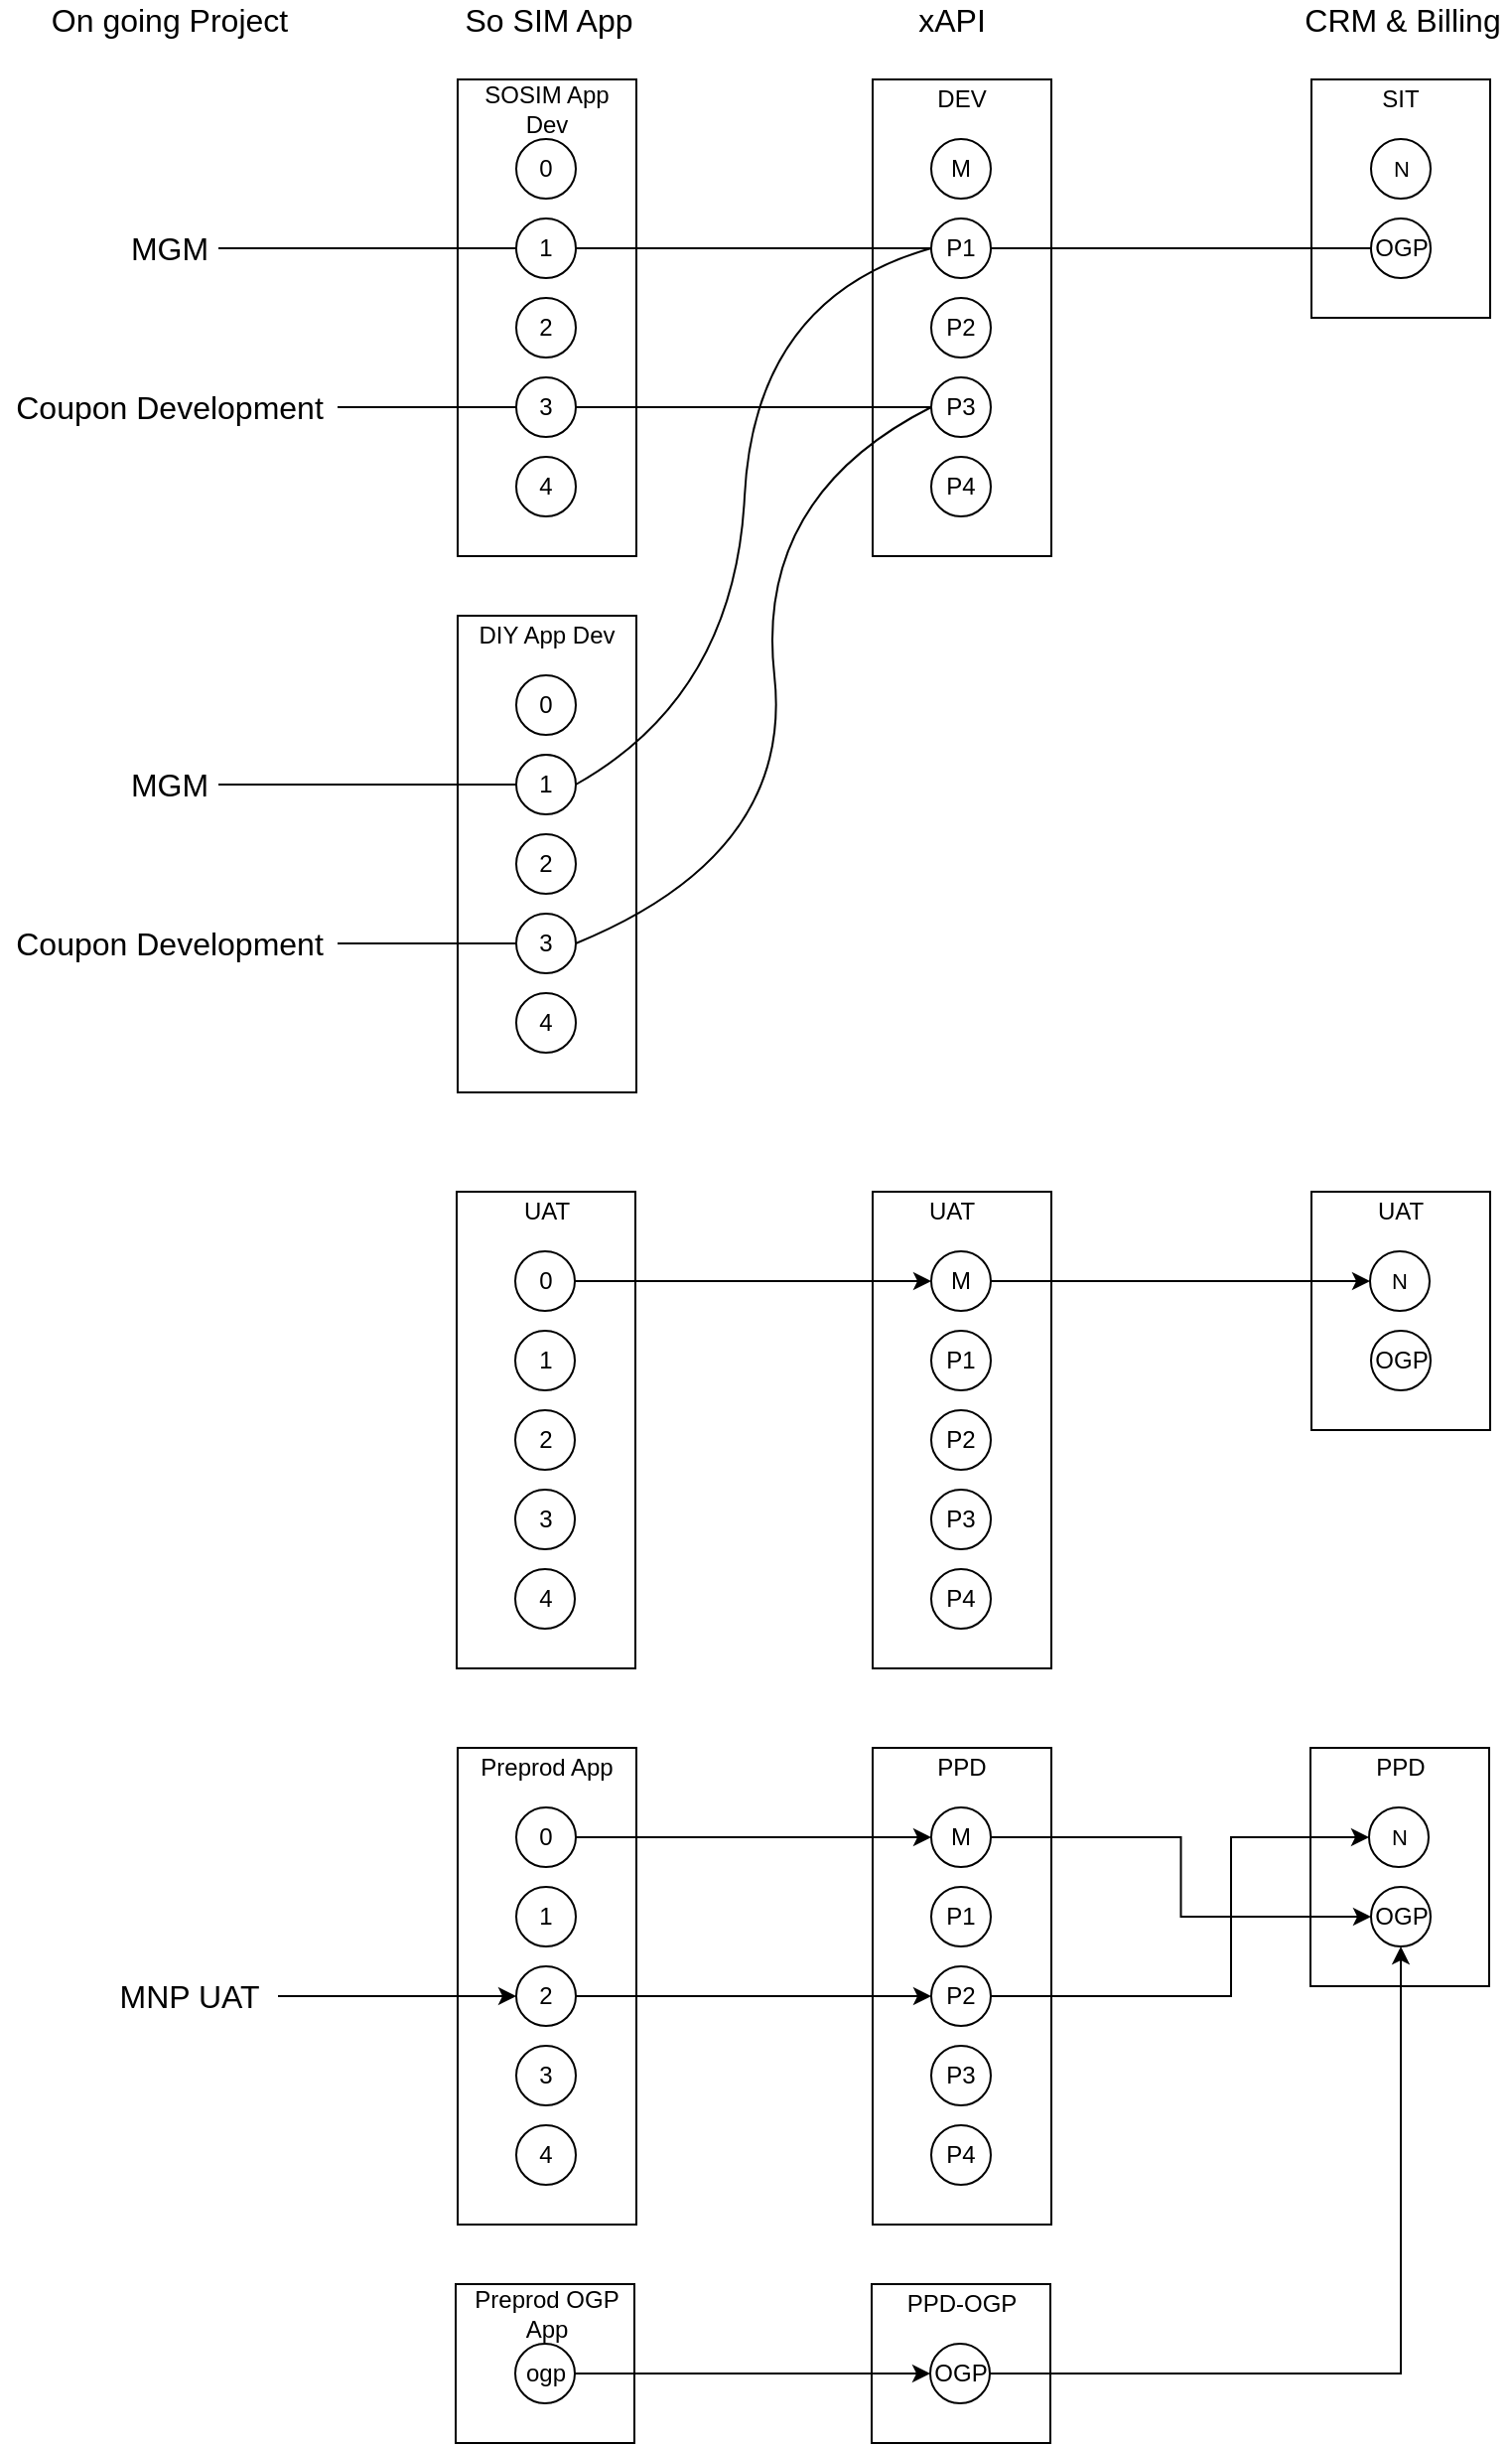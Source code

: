 <mxfile version="14.5.8" type="github">
  <diagram id="SGdaD_TXG3CUPc7qYm1k" name="Page-1">
    <mxGraphModel dx="1468" dy="769" grid="1" gridSize="10" guides="1" tooltips="1" connect="1" arrows="1" fold="1" page="1" pageScale="1" pageWidth="827" pageHeight="1169" math="0" shadow="0">
      <root>
        <mxCell id="0" />
        <mxCell id="1" parent="0" />
        <mxCell id="o-3EE55-kmr8AlU0Wy5A-6" value="So SIM App" style="text;html=1;align=center;verticalAlign=middle;resizable=0;points=[];autosize=1;strokeColor=none;fontSize=16;" vertex="1" parent="1">
          <mxGeometry x="255.5" y="40" width="100" height="20" as="geometry" />
        </mxCell>
        <mxCell id="o-3EE55-kmr8AlU0Wy5A-7" value="xAPI" style="text;html=1;align=center;verticalAlign=middle;resizable=0;points=[];autosize=1;strokeColor=none;fontSize=16;" vertex="1" parent="1">
          <mxGeometry x="484" y="40" width="50" height="20" as="geometry" />
        </mxCell>
        <mxCell id="o-3EE55-kmr8AlU0Wy5A-8" value="CRM &amp;amp; Billing" style="text;html=1;align=center;verticalAlign=middle;resizable=0;points=[];autosize=1;strokeColor=none;fontSize=16;" vertex="1" parent="1">
          <mxGeometry x="680.5" y="40" width="110" height="20" as="geometry" />
        </mxCell>
        <mxCell id="o-3EE55-kmr8AlU0Wy5A-18" value="" style="rounded=0;whiteSpace=wrap;html=1;gradientColor=none;" vertex="1" parent="1">
          <mxGeometry x="469.5" y="640" width="90" height="240" as="geometry" />
        </mxCell>
        <mxCell id="o-3EE55-kmr8AlU0Wy5A-19" value="M" style="ellipse;whiteSpace=wrap;html=1;aspect=fixed;gradientColor=none;" vertex="1" parent="1">
          <mxGeometry x="499" y="670" width="30" height="30" as="geometry" />
        </mxCell>
        <mxCell id="o-3EE55-kmr8AlU0Wy5A-20" value="P1" style="ellipse;whiteSpace=wrap;html=1;aspect=fixed;gradientColor=none;" vertex="1" parent="1">
          <mxGeometry x="499" y="710" width="30" height="30" as="geometry" />
        </mxCell>
        <mxCell id="o-3EE55-kmr8AlU0Wy5A-21" value="P2" style="ellipse;whiteSpace=wrap;html=1;aspect=fixed;gradientColor=none;" vertex="1" parent="1">
          <mxGeometry x="499" y="750" width="30" height="30" as="geometry" />
        </mxCell>
        <mxCell id="o-3EE55-kmr8AlU0Wy5A-22" value="P3" style="ellipse;whiteSpace=wrap;html=1;aspect=fixed;gradientColor=none;" vertex="1" parent="1">
          <mxGeometry x="499" y="790" width="30" height="30" as="geometry" />
        </mxCell>
        <mxCell id="o-3EE55-kmr8AlU0Wy5A-23" value="P4" style="ellipse;whiteSpace=wrap;html=1;aspect=fixed;gradientColor=none;" vertex="1" parent="1">
          <mxGeometry x="499" y="830" width="30" height="30" as="geometry" />
        </mxCell>
        <mxCell id="o-3EE55-kmr8AlU0Wy5A-38" value="UAT" style="text;html=1;align=center;verticalAlign=middle;resizable=0;points=[];autosize=1;strokeColor=none;" vertex="1" parent="1">
          <mxGeometry x="489" y="640" width="40" height="20" as="geometry" />
        </mxCell>
        <mxCell id="o-3EE55-kmr8AlU0Wy5A-39" value="" style="rounded=0;whiteSpace=wrap;html=1;gradientColor=none;" vertex="1" parent="1">
          <mxGeometry x="469.5" y="80" width="90" height="240" as="geometry" />
        </mxCell>
        <mxCell id="o-3EE55-kmr8AlU0Wy5A-46" value="" style="rounded=0;whiteSpace=wrap;html=1;gradientColor=none;" vertex="1" parent="1">
          <mxGeometry x="469.5" y="920" width="90" height="240" as="geometry" />
        </mxCell>
        <mxCell id="o-3EE55-kmr8AlU0Wy5A-47" value="M" style="ellipse;whiteSpace=wrap;html=1;aspect=fixed;gradientColor=none;" vertex="1" parent="1">
          <mxGeometry x="499" y="950" width="30" height="30" as="geometry" />
        </mxCell>
        <mxCell id="o-3EE55-kmr8AlU0Wy5A-48" value="P1" style="ellipse;whiteSpace=wrap;html=1;aspect=fixed;gradientColor=none;" vertex="1" parent="1">
          <mxGeometry x="499" y="990" width="30" height="30" as="geometry" />
        </mxCell>
        <mxCell id="o-3EE55-kmr8AlU0Wy5A-49" value="P2" style="ellipse;whiteSpace=wrap;html=1;aspect=fixed;gradientColor=none;" vertex="1" parent="1">
          <mxGeometry x="499" y="1030" width="30" height="30" as="geometry" />
        </mxCell>
        <mxCell id="o-3EE55-kmr8AlU0Wy5A-50" value="P3" style="ellipse;whiteSpace=wrap;html=1;aspect=fixed;gradientColor=none;" vertex="1" parent="1">
          <mxGeometry x="499" y="1070" width="30" height="30" as="geometry" />
        </mxCell>
        <mxCell id="o-3EE55-kmr8AlU0Wy5A-51" value="P4" style="ellipse;whiteSpace=wrap;html=1;aspect=fixed;gradientColor=none;" vertex="1" parent="1">
          <mxGeometry x="499" y="1110" width="30" height="30" as="geometry" />
        </mxCell>
        <mxCell id="o-3EE55-kmr8AlU0Wy5A-52" value="PPD" style="text;html=1;align=center;verticalAlign=middle;resizable=0;points=[];autosize=1;strokeColor=none;" vertex="1" parent="1">
          <mxGeometry x="494" y="920" width="40" height="20" as="geometry" />
        </mxCell>
        <mxCell id="o-3EE55-kmr8AlU0Wy5A-88" value="" style="rounded=0;whiteSpace=wrap;html=1;gradientColor=none;" vertex="1" parent="1">
          <mxGeometry x="260.5" y="80" width="90" height="240" as="geometry" />
        </mxCell>
        <mxCell id="o-3EE55-kmr8AlU0Wy5A-102" value="" style="rounded=0;whiteSpace=wrap;html=1;gradientColor=none;" vertex="1" parent="1">
          <mxGeometry x="260" y="640" width="90" height="240" as="geometry" />
        </mxCell>
        <mxCell id="o-3EE55-kmr8AlU0Wy5A-136" style="edgeStyle=orthogonalEdgeStyle;rounded=0;orthogonalLoop=1;jettySize=auto;html=1;fontSize=12;" edge="1" parent="1" source="o-3EE55-kmr8AlU0Wy5A-103" target="o-3EE55-kmr8AlU0Wy5A-19">
          <mxGeometry relative="1" as="geometry" />
        </mxCell>
        <mxCell id="o-3EE55-kmr8AlU0Wy5A-103" value="0" style="ellipse;whiteSpace=wrap;html=1;aspect=fixed;gradientColor=none;" vertex="1" parent="1">
          <mxGeometry x="289.5" y="670" width="30" height="30" as="geometry" />
        </mxCell>
        <mxCell id="o-3EE55-kmr8AlU0Wy5A-104" value="1" style="ellipse;whiteSpace=wrap;html=1;aspect=fixed;gradientColor=none;" vertex="1" parent="1">
          <mxGeometry x="289.5" y="710" width="30" height="30" as="geometry" />
        </mxCell>
        <mxCell id="o-3EE55-kmr8AlU0Wy5A-105" value="2" style="ellipse;whiteSpace=wrap;html=1;aspect=fixed;gradientColor=none;" vertex="1" parent="1">
          <mxGeometry x="289.5" y="750" width="30" height="30" as="geometry" />
        </mxCell>
        <mxCell id="o-3EE55-kmr8AlU0Wy5A-106" value="3" style="ellipse;whiteSpace=wrap;html=1;aspect=fixed;gradientColor=none;" vertex="1" parent="1">
          <mxGeometry x="289.5" y="790" width="30" height="30" as="geometry" />
        </mxCell>
        <mxCell id="o-3EE55-kmr8AlU0Wy5A-107" value="4" style="ellipse;whiteSpace=wrap;html=1;aspect=fixed;gradientColor=none;" vertex="1" parent="1">
          <mxGeometry x="289.5" y="830" width="30" height="30" as="geometry" />
        </mxCell>
        <mxCell id="o-3EE55-kmr8AlU0Wy5A-108" value="UAT" style="text;html=1;align=center;verticalAlign=middle;resizable=0;points=[];autosize=1;strokeColor=none;" vertex="1" parent="1">
          <mxGeometry x="284.5" y="640" width="40" height="20" as="geometry" />
        </mxCell>
        <mxCell id="o-3EE55-kmr8AlU0Wy5A-109" value="" style="rounded=0;whiteSpace=wrap;html=1;gradientColor=none;" vertex="1" parent="1">
          <mxGeometry x="260.5" y="920" width="90" height="240" as="geometry" />
        </mxCell>
        <mxCell id="o-3EE55-kmr8AlU0Wy5A-138" style="edgeStyle=orthogonalEdgeStyle;rounded=0;orthogonalLoop=1;jettySize=auto;html=1;fontSize=12;" edge="1" parent="1" source="o-3EE55-kmr8AlU0Wy5A-110" target="o-3EE55-kmr8AlU0Wy5A-47">
          <mxGeometry relative="1" as="geometry" />
        </mxCell>
        <mxCell id="o-3EE55-kmr8AlU0Wy5A-110" value="0" style="ellipse;whiteSpace=wrap;html=1;aspect=fixed;gradientColor=none;" vertex="1" parent="1">
          <mxGeometry x="290" y="950" width="30" height="30" as="geometry" />
        </mxCell>
        <mxCell id="o-3EE55-kmr8AlU0Wy5A-111" value="1" style="ellipse;whiteSpace=wrap;html=1;aspect=fixed;gradientColor=none;" vertex="1" parent="1">
          <mxGeometry x="290" y="990" width="30" height="30" as="geometry" />
        </mxCell>
        <mxCell id="o-3EE55-kmr8AlU0Wy5A-146" style="edgeStyle=orthogonalEdgeStyle;rounded=0;orthogonalLoop=1;jettySize=auto;html=1;fontSize=16;" edge="1" parent="1" source="o-3EE55-kmr8AlU0Wy5A-112" target="o-3EE55-kmr8AlU0Wy5A-49">
          <mxGeometry relative="1" as="geometry" />
        </mxCell>
        <mxCell id="o-3EE55-kmr8AlU0Wy5A-112" value="2" style="ellipse;whiteSpace=wrap;html=1;aspect=fixed;gradientColor=none;" vertex="1" parent="1">
          <mxGeometry x="290" y="1030" width="30" height="30" as="geometry" />
        </mxCell>
        <mxCell id="o-3EE55-kmr8AlU0Wy5A-113" value="3" style="ellipse;whiteSpace=wrap;html=1;aspect=fixed;gradientColor=none;" vertex="1" parent="1">
          <mxGeometry x="290" y="1070" width="30" height="30" as="geometry" />
        </mxCell>
        <mxCell id="o-3EE55-kmr8AlU0Wy5A-114" value="4" style="ellipse;whiteSpace=wrap;html=1;aspect=fixed;gradientColor=none;" vertex="1" parent="1">
          <mxGeometry x="290" y="1110" width="30" height="30" as="geometry" />
        </mxCell>
        <mxCell id="o-3EE55-kmr8AlU0Wy5A-115" value="Preprod App" style="text;html=1;align=center;verticalAlign=middle;resizable=0;points=[];autosize=1;strokeColor=none;" vertex="1" parent="1">
          <mxGeometry x="265" y="920" width="80" height="20" as="geometry" />
        </mxCell>
        <mxCell id="o-3EE55-kmr8AlU0Wy5A-116" value="" style="rounded=0;whiteSpace=wrap;html=1;gradientColor=none;" vertex="1" parent="1">
          <mxGeometry x="690.5" y="80" width="90" height="120" as="geometry" />
        </mxCell>
        <mxCell id="o-3EE55-kmr8AlU0Wy5A-124" value="" style="rounded=0;whiteSpace=wrap;html=1;gradientColor=none;" vertex="1" parent="1">
          <mxGeometry x="690.5" y="640" width="90" height="120" as="geometry" />
        </mxCell>
        <mxCell id="o-3EE55-kmr8AlU0Wy5A-125" value="OGP" style="ellipse;whiteSpace=wrap;html=1;aspect=fixed;gradientColor=none;" vertex="1" parent="1">
          <mxGeometry x="720.5" y="710" width="30" height="30" as="geometry" />
        </mxCell>
        <mxCell id="o-3EE55-kmr8AlU0Wy5A-126" value="&lt;font style=&quot;font-size: 11px&quot;&gt;N&lt;/font&gt;" style="ellipse;whiteSpace=wrap;html=1;aspect=fixed;gradientColor=none;fontSize=12;" vertex="1" parent="1">
          <mxGeometry x="720" y="670" width="30" height="30" as="geometry" />
        </mxCell>
        <mxCell id="o-3EE55-kmr8AlU0Wy5A-127" value="UAT" style="text;html=1;align=center;verticalAlign=middle;resizable=0;points=[];autosize=1;strokeColor=none;" vertex="1" parent="1">
          <mxGeometry x="715" y="640" width="40" height="20" as="geometry" />
        </mxCell>
        <mxCell id="o-3EE55-kmr8AlU0Wy5A-128" value="" style="rounded=0;whiteSpace=wrap;html=1;gradientColor=none;" vertex="1" parent="1">
          <mxGeometry x="690" y="920" width="90" height="120" as="geometry" />
        </mxCell>
        <mxCell id="o-3EE55-kmr8AlU0Wy5A-129" value="OGP" style="ellipse;whiteSpace=wrap;html=1;aspect=fixed;gradientColor=none;" vertex="1" parent="1">
          <mxGeometry x="720.5" y="990" width="30" height="30" as="geometry" />
        </mxCell>
        <mxCell id="o-3EE55-kmr8AlU0Wy5A-130" value="&lt;font style=&quot;font-size: 11px&quot;&gt;N&lt;/font&gt;" style="ellipse;whiteSpace=wrap;html=1;aspect=fixed;gradientColor=none;fontSize=12;" vertex="1" parent="1">
          <mxGeometry x="719.5" y="950" width="30" height="30" as="geometry" />
        </mxCell>
        <mxCell id="o-3EE55-kmr8AlU0Wy5A-131" value="PPD" style="text;html=1;align=center;verticalAlign=middle;resizable=0;points=[];autosize=1;strokeColor=none;" vertex="1" parent="1">
          <mxGeometry x="714.5" y="920" width="40" height="20" as="geometry" />
        </mxCell>
        <mxCell id="o-3EE55-kmr8AlU0Wy5A-40" value="M" style="ellipse;whiteSpace=wrap;html=1;aspect=fixed;fillColor=none;gradientColor=none;" vertex="1" parent="1">
          <mxGeometry x="499" y="110" width="30" height="30" as="geometry" />
        </mxCell>
        <mxCell id="o-3EE55-kmr8AlU0Wy5A-197" style="edgeStyle=orthogonalEdgeStyle;rounded=0;orthogonalLoop=1;jettySize=auto;html=1;entryX=0;entryY=0.5;entryDx=0;entryDy=0;endArrow=none;endFill=0;strokeColor=#000000;fontSize=16;" edge="1" parent="1" source="o-3EE55-kmr8AlU0Wy5A-41" target="o-3EE55-kmr8AlU0Wy5A-117">
          <mxGeometry relative="1" as="geometry" />
        </mxCell>
        <mxCell id="o-3EE55-kmr8AlU0Wy5A-41" value="P1" style="ellipse;whiteSpace=wrap;html=1;aspect=fixed;fillColor=none;gradientColor=none;" vertex="1" parent="1">
          <mxGeometry x="499" y="150" width="30" height="30" as="geometry" />
        </mxCell>
        <mxCell id="o-3EE55-kmr8AlU0Wy5A-42" value="P2" style="ellipse;whiteSpace=wrap;html=1;aspect=fixed;fillColor=none;gradientColor=none;" vertex="1" parent="1">
          <mxGeometry x="499" y="190" width="30" height="30" as="geometry" />
        </mxCell>
        <mxCell id="o-3EE55-kmr8AlU0Wy5A-43" value="P3" style="ellipse;whiteSpace=wrap;html=1;aspect=fixed;fillColor=none;gradientColor=none;" vertex="1" parent="1">
          <mxGeometry x="499" y="230" width="30" height="30" as="geometry" />
        </mxCell>
        <mxCell id="o-3EE55-kmr8AlU0Wy5A-44" value="P4" style="ellipse;whiteSpace=wrap;html=1;aspect=fixed;fillColor=none;gradientColor=none;" vertex="1" parent="1">
          <mxGeometry x="499" y="270" width="30" height="30" as="geometry" />
        </mxCell>
        <mxCell id="o-3EE55-kmr8AlU0Wy5A-89" value="0" style="ellipse;whiteSpace=wrap;html=1;aspect=fixed;gradientColor=none;" vertex="1" parent="1">
          <mxGeometry x="290" y="110" width="30" height="30" as="geometry" />
        </mxCell>
        <mxCell id="o-3EE55-kmr8AlU0Wy5A-195" style="edgeStyle=orthogonalEdgeStyle;rounded=0;orthogonalLoop=1;jettySize=auto;html=1;endArrow=none;endFill=0;strokeColor=#000000;fontSize=16;" edge="1" parent="1" source="o-3EE55-kmr8AlU0Wy5A-90" target="o-3EE55-kmr8AlU0Wy5A-41">
          <mxGeometry relative="1" as="geometry" />
        </mxCell>
        <mxCell id="o-3EE55-kmr8AlU0Wy5A-90" value="1" style="ellipse;whiteSpace=wrap;html=1;aspect=fixed;fillColor=none;gradientColor=none;" vertex="1" parent="1">
          <mxGeometry x="290" y="150" width="30" height="30" as="geometry" />
        </mxCell>
        <mxCell id="o-3EE55-kmr8AlU0Wy5A-91" value="2" style="ellipse;whiteSpace=wrap;html=1;aspect=fixed;fillColor=none;gradientColor=none;" vertex="1" parent="1">
          <mxGeometry x="290" y="190" width="30" height="30" as="geometry" />
        </mxCell>
        <mxCell id="o-3EE55-kmr8AlU0Wy5A-191" style="edgeStyle=orthogonalEdgeStyle;rounded=0;orthogonalLoop=1;jettySize=auto;html=1;entryX=0;entryY=0.5;entryDx=0;entryDy=0;strokeColor=#000000;fontSize=16;endArrow=none;endFill=0;" edge="1" parent="1" source="o-3EE55-kmr8AlU0Wy5A-92" target="o-3EE55-kmr8AlU0Wy5A-43">
          <mxGeometry relative="1" as="geometry" />
        </mxCell>
        <mxCell id="o-3EE55-kmr8AlU0Wy5A-92" value="3" style="ellipse;whiteSpace=wrap;html=1;aspect=fixed;fillColor=none;gradientColor=none;" vertex="1" parent="1">
          <mxGeometry x="290" y="230" width="30" height="30" as="geometry" />
        </mxCell>
        <mxCell id="o-3EE55-kmr8AlU0Wy5A-93" value="4" style="ellipse;whiteSpace=wrap;html=1;aspect=fixed;fillColor=none;gradientColor=none;" vertex="1" parent="1">
          <mxGeometry x="290" y="270" width="30" height="30" as="geometry" />
        </mxCell>
        <mxCell id="o-3EE55-kmr8AlU0Wy5A-117" value="OGP" style="ellipse;whiteSpace=wrap;html=1;aspect=fixed;fillColor=none;gradientColor=none;" vertex="1" parent="1">
          <mxGeometry x="720.5" y="150" width="30" height="30" as="geometry" />
        </mxCell>
        <mxCell id="o-3EE55-kmr8AlU0Wy5A-121" value="&lt;font style=&quot;font-size: 11px&quot;&gt;N&lt;/font&gt;" style="ellipse;whiteSpace=wrap;html=1;aspect=fixed;fillColor=none;gradientColor=none;fontSize=12;" vertex="1" parent="1">
          <mxGeometry x="720.5" y="110" width="30" height="30" as="geometry" />
        </mxCell>
        <mxCell id="o-3EE55-kmr8AlU0Wy5A-45" value="DEV" style="text;html=1;align=center;verticalAlign=middle;resizable=0;points=[];autosize=1;strokeColor=none;" vertex="1" parent="1">
          <mxGeometry x="494" y="80" width="40" height="20" as="geometry" />
        </mxCell>
        <mxCell id="o-3EE55-kmr8AlU0Wy5A-94" value="SOSIM App&lt;br&gt;Dev" style="text;html=1;align=center;verticalAlign=middle;resizable=0;points=[];autosize=1;strokeColor=none;" vertex="1" parent="1">
          <mxGeometry x="264.5" y="80" width="80" height="30" as="geometry" />
        </mxCell>
        <mxCell id="o-3EE55-kmr8AlU0Wy5A-122" value="SIT" style="text;html=1;align=center;verticalAlign=middle;resizable=0;points=[];autosize=1;strokeColor=none;" vertex="1" parent="1">
          <mxGeometry x="720" y="80" width="30" height="20" as="geometry" />
        </mxCell>
        <mxCell id="o-3EE55-kmr8AlU0Wy5A-137" style="edgeStyle=orthogonalEdgeStyle;rounded=0;orthogonalLoop=1;jettySize=auto;html=1;fontSize=12;" edge="1" parent="1" source="o-3EE55-kmr8AlU0Wy5A-19" target="o-3EE55-kmr8AlU0Wy5A-126">
          <mxGeometry relative="1" as="geometry" />
        </mxCell>
        <mxCell id="o-3EE55-kmr8AlU0Wy5A-139" style="edgeStyle=orthogonalEdgeStyle;rounded=0;orthogonalLoop=1;jettySize=auto;html=1;entryX=0;entryY=0.5;entryDx=0;entryDy=0;fontSize=12;" edge="1" parent="1" source="o-3EE55-kmr8AlU0Wy5A-47" target="o-3EE55-kmr8AlU0Wy5A-129">
          <mxGeometry relative="1" as="geometry" />
        </mxCell>
        <mxCell id="o-3EE55-kmr8AlU0Wy5A-145" value="On going Project" style="text;html=1;align=center;verticalAlign=middle;resizable=0;points=[];autosize=1;strokeColor=none;fontSize=16;" vertex="1" parent="1">
          <mxGeometry x="50" y="40" width="130" height="20" as="geometry" />
        </mxCell>
        <mxCell id="o-3EE55-kmr8AlU0Wy5A-148" style="edgeStyle=orthogonalEdgeStyle;rounded=0;orthogonalLoop=1;jettySize=auto;html=1;entryX=0;entryY=0.5;entryDx=0;entryDy=0;fontSize=16;" edge="1" parent="1" source="o-3EE55-kmr8AlU0Wy5A-147" target="o-3EE55-kmr8AlU0Wy5A-112">
          <mxGeometry relative="1" as="geometry" />
        </mxCell>
        <mxCell id="o-3EE55-kmr8AlU0Wy5A-147" value="MNP UAT" style="text;html=1;align=center;verticalAlign=middle;resizable=0;points=[];autosize=1;strokeColor=none;fontSize=16;" vertex="1" parent="1">
          <mxGeometry x="80" y="1035" width="90" height="20" as="geometry" />
        </mxCell>
        <mxCell id="o-3EE55-kmr8AlU0Wy5A-156" style="edgeStyle=orthogonalEdgeStyle;rounded=0;orthogonalLoop=1;jettySize=auto;html=1;fontSize=16;endArrow=none;endFill=0;" edge="1" parent="1" source="o-3EE55-kmr8AlU0Wy5A-155" target="o-3EE55-kmr8AlU0Wy5A-92">
          <mxGeometry relative="1" as="geometry" />
        </mxCell>
        <mxCell id="o-3EE55-kmr8AlU0Wy5A-155" value="Coupon Development" style="text;html=1;align=center;verticalAlign=middle;resizable=0;points=[];autosize=1;strokeColor=none;fontSize=16;" vertex="1" parent="1">
          <mxGeometry x="30" y="235" width="170" height="20" as="geometry" />
        </mxCell>
        <mxCell id="o-3EE55-kmr8AlU0Wy5A-158" style="edgeStyle=orthogonalEdgeStyle;rounded=0;orthogonalLoop=1;jettySize=auto;html=1;fontSize=16;endArrow=none;endFill=0;" edge="1" parent="1" source="o-3EE55-kmr8AlU0Wy5A-157" target="o-3EE55-kmr8AlU0Wy5A-90">
          <mxGeometry relative="1" as="geometry" />
        </mxCell>
        <mxCell id="o-3EE55-kmr8AlU0Wy5A-157" value="MGM" style="text;html=1;align=center;verticalAlign=middle;resizable=0;points=[];autosize=1;strokeColor=none;fontSize=16;" vertex="1" parent="1">
          <mxGeometry x="90" y="155" width="50" height="20" as="geometry" />
        </mxCell>
        <mxCell id="o-3EE55-kmr8AlU0Wy5A-161" value="" style="rounded=0;whiteSpace=wrap;html=1;gradientColor=none;" vertex="1" parent="1">
          <mxGeometry x="259.5" y="1190" width="90" height="80" as="geometry" />
        </mxCell>
        <mxCell id="o-3EE55-kmr8AlU0Wy5A-162" value="ogp" style="ellipse;whiteSpace=wrap;html=1;aspect=fixed;gradientColor=none;" vertex="1" parent="1">
          <mxGeometry x="289.5" y="1220" width="30" height="30" as="geometry" />
        </mxCell>
        <mxCell id="o-3EE55-kmr8AlU0Wy5A-167" value="Preprod OGP &lt;br&gt;App" style="text;html=1;align=center;verticalAlign=middle;resizable=0;points=[];autosize=1;strokeColor=none;" vertex="1" parent="1">
          <mxGeometry x="259.5" y="1190" width="90" height="30" as="geometry" />
        </mxCell>
        <mxCell id="o-3EE55-kmr8AlU0Wy5A-168" value="" style="rounded=0;whiteSpace=wrap;html=1;gradientColor=none;" vertex="1" parent="1">
          <mxGeometry x="469" y="1190" width="90" height="80" as="geometry" />
        </mxCell>
        <mxCell id="o-3EE55-kmr8AlU0Wy5A-172" style="edgeStyle=orthogonalEdgeStyle;rounded=0;orthogonalLoop=1;jettySize=auto;html=1;fontSize=16;entryX=0.5;entryY=1;entryDx=0;entryDy=0;" edge="1" parent="1" source="o-3EE55-kmr8AlU0Wy5A-169" target="o-3EE55-kmr8AlU0Wy5A-129">
          <mxGeometry relative="1" as="geometry">
            <mxPoint x="700" y="1180.0" as="targetPoint" />
          </mxGeometry>
        </mxCell>
        <mxCell id="o-3EE55-kmr8AlU0Wy5A-169" value="OGP" style="ellipse;whiteSpace=wrap;html=1;aspect=fixed;gradientColor=none;" vertex="1" parent="1">
          <mxGeometry x="498.5" y="1220" width="30" height="30" as="geometry" />
        </mxCell>
        <mxCell id="o-3EE55-kmr8AlU0Wy5A-170" value="PPD-OGP" style="text;html=1;align=center;verticalAlign=middle;resizable=0;points=[];autosize=1;strokeColor=none;" vertex="1" parent="1">
          <mxGeometry x="478.5" y="1190" width="70" height="20" as="geometry" />
        </mxCell>
        <mxCell id="o-3EE55-kmr8AlU0Wy5A-171" style="edgeStyle=orthogonalEdgeStyle;rounded=0;orthogonalLoop=1;jettySize=auto;html=1;fontSize=16;exitX=1;exitY=0.5;exitDx=0;exitDy=0;" edge="1" parent="1" source="o-3EE55-kmr8AlU0Wy5A-162" target="o-3EE55-kmr8AlU0Wy5A-169">
          <mxGeometry relative="1" as="geometry" />
        </mxCell>
        <mxCell id="o-3EE55-kmr8AlU0Wy5A-149" style="edgeStyle=orthogonalEdgeStyle;rounded=0;orthogonalLoop=1;jettySize=auto;html=1;entryX=0;entryY=0.5;entryDx=0;entryDy=0;fontSize=16;" edge="1" parent="1" source="o-3EE55-kmr8AlU0Wy5A-49" target="o-3EE55-kmr8AlU0Wy5A-130">
          <mxGeometry relative="1" as="geometry">
            <Array as="points">
              <mxPoint x="650" y="1045" />
              <mxPoint x="650" y="965" />
            </Array>
          </mxGeometry>
        </mxCell>
        <mxCell id="o-3EE55-kmr8AlU0Wy5A-173" value="" style="rounded=0;whiteSpace=wrap;html=1;gradientColor=none;" vertex="1" parent="1">
          <mxGeometry x="260.5" y="350" width="90" height="240" as="geometry" />
        </mxCell>
        <mxCell id="o-3EE55-kmr8AlU0Wy5A-174" value="0" style="ellipse;whiteSpace=wrap;html=1;aspect=fixed;gradientColor=none;" vertex="1" parent="1">
          <mxGeometry x="290" y="380" width="30" height="30" as="geometry" />
        </mxCell>
        <mxCell id="o-3EE55-kmr8AlU0Wy5A-175" value="1" style="ellipse;whiteSpace=wrap;html=1;aspect=fixed;fillColor=none;gradientColor=none;" vertex="1" parent="1">
          <mxGeometry x="290" y="420" width="30" height="30" as="geometry" />
        </mxCell>
        <mxCell id="o-3EE55-kmr8AlU0Wy5A-176" value="2" style="ellipse;whiteSpace=wrap;html=1;aspect=fixed;fillColor=none;gradientColor=none;" vertex="1" parent="1">
          <mxGeometry x="290" y="460" width="30" height="30" as="geometry" />
        </mxCell>
        <mxCell id="o-3EE55-kmr8AlU0Wy5A-177" value="3" style="ellipse;whiteSpace=wrap;html=1;aspect=fixed;fillColor=none;gradientColor=none;" vertex="1" parent="1">
          <mxGeometry x="290" y="500" width="30" height="30" as="geometry" />
        </mxCell>
        <mxCell id="o-3EE55-kmr8AlU0Wy5A-178" value="4" style="ellipse;whiteSpace=wrap;html=1;aspect=fixed;fillColor=none;gradientColor=none;" vertex="1" parent="1">
          <mxGeometry x="290" y="540" width="30" height="30" as="geometry" />
        </mxCell>
        <mxCell id="o-3EE55-kmr8AlU0Wy5A-179" value="DIY App Dev" style="text;html=1;align=center;verticalAlign=middle;resizable=0;points=[];autosize=1;strokeColor=none;" vertex="1" parent="1">
          <mxGeometry x="264.5" y="350" width="80" height="20" as="geometry" />
        </mxCell>
        <mxCell id="o-3EE55-kmr8AlU0Wy5A-180" style="edgeStyle=orthogonalEdgeStyle;rounded=0;orthogonalLoop=1;jettySize=auto;html=1;fontSize=16;endArrow=none;endFill=0;" edge="1" parent="1" source="o-3EE55-kmr8AlU0Wy5A-181" target="o-3EE55-kmr8AlU0Wy5A-177">
          <mxGeometry relative="1" as="geometry" />
        </mxCell>
        <mxCell id="o-3EE55-kmr8AlU0Wy5A-181" value="Coupon Development" style="text;html=1;align=center;verticalAlign=middle;resizable=0;points=[];autosize=1;strokeColor=none;fontSize=16;" vertex="1" parent="1">
          <mxGeometry x="30" y="505" width="170" height="20" as="geometry" />
        </mxCell>
        <mxCell id="o-3EE55-kmr8AlU0Wy5A-182" style="edgeStyle=orthogonalEdgeStyle;rounded=0;orthogonalLoop=1;jettySize=auto;html=1;fontSize=16;endArrow=none;endFill=0;" edge="1" parent="1" source="o-3EE55-kmr8AlU0Wy5A-183" target="o-3EE55-kmr8AlU0Wy5A-175">
          <mxGeometry relative="1" as="geometry" />
        </mxCell>
        <mxCell id="o-3EE55-kmr8AlU0Wy5A-183" value="MGM" style="text;html=1;align=center;verticalAlign=middle;resizable=0;points=[];autosize=1;strokeColor=none;fontSize=16;" vertex="1" parent="1">
          <mxGeometry x="90" y="425" width="50" height="20" as="geometry" />
        </mxCell>
        <mxCell id="o-3EE55-kmr8AlU0Wy5A-193" value="" style="curved=1;endArrow=none;html=1;strokeColor=#000000;fontSize=16;endFill=0;entryX=0;entryY=0.5;entryDx=0;entryDy=0;exitX=1;exitY=0.5;exitDx=0;exitDy=0;" edge="1" parent="1" source="o-3EE55-kmr8AlU0Wy5A-177" target="o-3EE55-kmr8AlU0Wy5A-43">
          <mxGeometry width="50" height="50" relative="1" as="geometry">
            <mxPoint x="389" y="420" as="sourcePoint" />
            <mxPoint x="439" y="370" as="targetPoint" />
            <Array as="points">
              <mxPoint x="430" y="470" />
              <mxPoint x="410" y="290" />
            </Array>
          </mxGeometry>
        </mxCell>
        <mxCell id="o-3EE55-kmr8AlU0Wy5A-198" value="" style="curved=1;endArrow=none;html=1;strokeColor=#000000;fontSize=16;endFill=0;entryX=0;entryY=0.5;entryDx=0;entryDy=0;exitX=1;exitY=0.5;exitDx=0;exitDy=0;" edge="1" parent="1" source="o-3EE55-kmr8AlU0Wy5A-175" target="o-3EE55-kmr8AlU0Wy5A-41">
          <mxGeometry width="50" height="50" relative="1" as="geometry">
            <mxPoint x="320" y="440.0" as="sourcePoint" />
            <mxPoint x="499" y="170" as="targetPoint" />
            <Array as="points">
              <mxPoint x="400" y="390" />
              <mxPoint x="410" y="190" />
            </Array>
          </mxGeometry>
        </mxCell>
      </root>
    </mxGraphModel>
  </diagram>
</mxfile>
